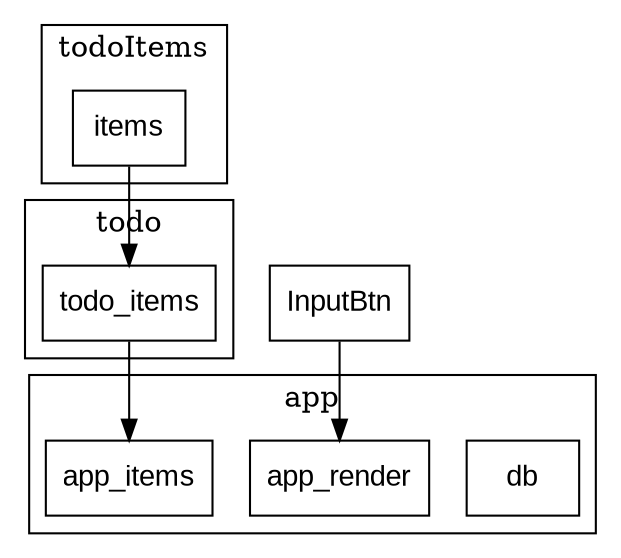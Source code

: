 digraph D {
    node [shape = record fontname = Arial];

    subgraph cluster_app {
    label = "app"

    db
    app_items
    app_render
    }


    subgraph cluster_todo {
    label = "todo"

    todo_items
    }
    todo_items -> app_items

    subgraph cluster_todoItems {
    label = "todoItems"

    items
    }
    items -> todo_items

    InputBtn -> app_render

}
